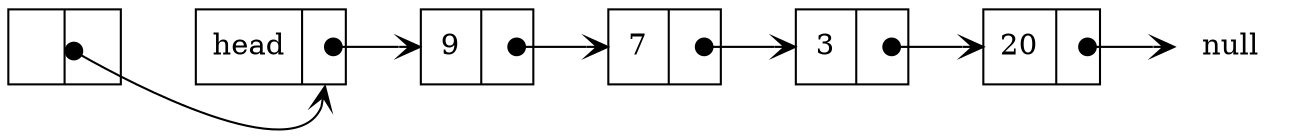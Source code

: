 digraph single_linked_list {
        rankdir=LR;
        node [shape=record];
        head [label="{ head | <ref>  }"]
        c [label="{ 9 | <ref>  }"]
        b [label="{ 7 | <ref>  }"]
        a [label="{ 3 | <ref>  }"]
        d [label="{ 20 | <ref>  }"]
        temp_node [label="{ | <ref>  }"]
        null [shape=none, label="null"];
        head:ref:c -> c[arrowhead=vee, arrowtail=dot, dir=both, tailclip=false];
        a:ref:c -> d[arrowhead=vee, arrowtail=dot, dir=both, tailclip=false];
        b:ref:c -> a[arrowhead=vee, arrowtail=dot, dir=both, tailclip=false];
        c:ref:c -> b[arrowhead=vee, arrowtail=dot, dir=both, tailclip=false];
        d:ref:c -> null[arrowhead=vee, arrowtail=dot, dir=both, tailclip=false];
        temp_node -> head:ref[arrowhead=vee, arrowtail=dot, dir=both, tailclip=false];
}

